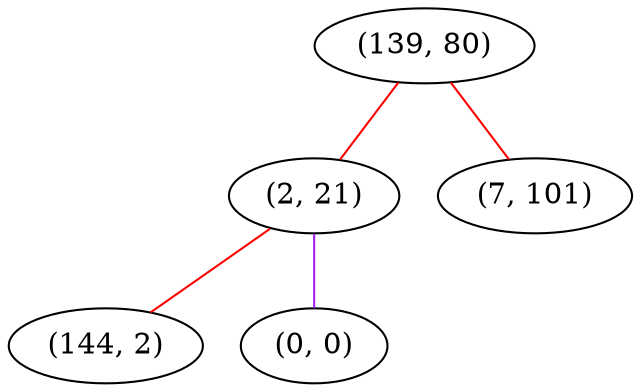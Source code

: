 graph "" {
"(139, 80)";
"(2, 21)";
"(7, 101)";
"(144, 2)";
"(0, 0)";
"(139, 80)" -- "(2, 21)"  [color=red, key=0, weight=1];
"(139, 80)" -- "(7, 101)"  [color=red, key=0, weight=1];
"(2, 21)" -- "(0, 0)"  [color=purple, key=0, weight=4];
"(2, 21)" -- "(144, 2)"  [color=red, key=0, weight=1];
}
